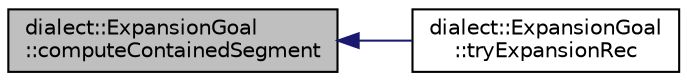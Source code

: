 digraph "dialect::ExpansionGoal::computeContainedSegment"
{
  edge [fontname="Helvetica",fontsize="10",labelfontname="Helvetica",labelfontsize="10"];
  node [fontname="Helvetica",fontsize="10",shape=record];
  rankdir="LR";
  Node3 [label="dialect::ExpansionGoal\l::computeContainedSegment",height=0.2,width=0.4,color="black", fillcolor="grey75", style="filled", fontcolor="black"];
  Node3 -> Node4 [dir="back",color="midnightblue",fontsize="10",style="solid",fontname="Helvetica"];
  Node4 [label="dialect::ExpansionGoal\l::tryExpansionRec",height=0.2,width=0.4,color="black", fillcolor="white", style="filled",URL="$classdialect_1_1ExpansionGoal.html#ac3185153e422e032e35aacf5510c0e21",tooltip="Try to expand, and work recursively, attempting all remaining goals. "];
}

